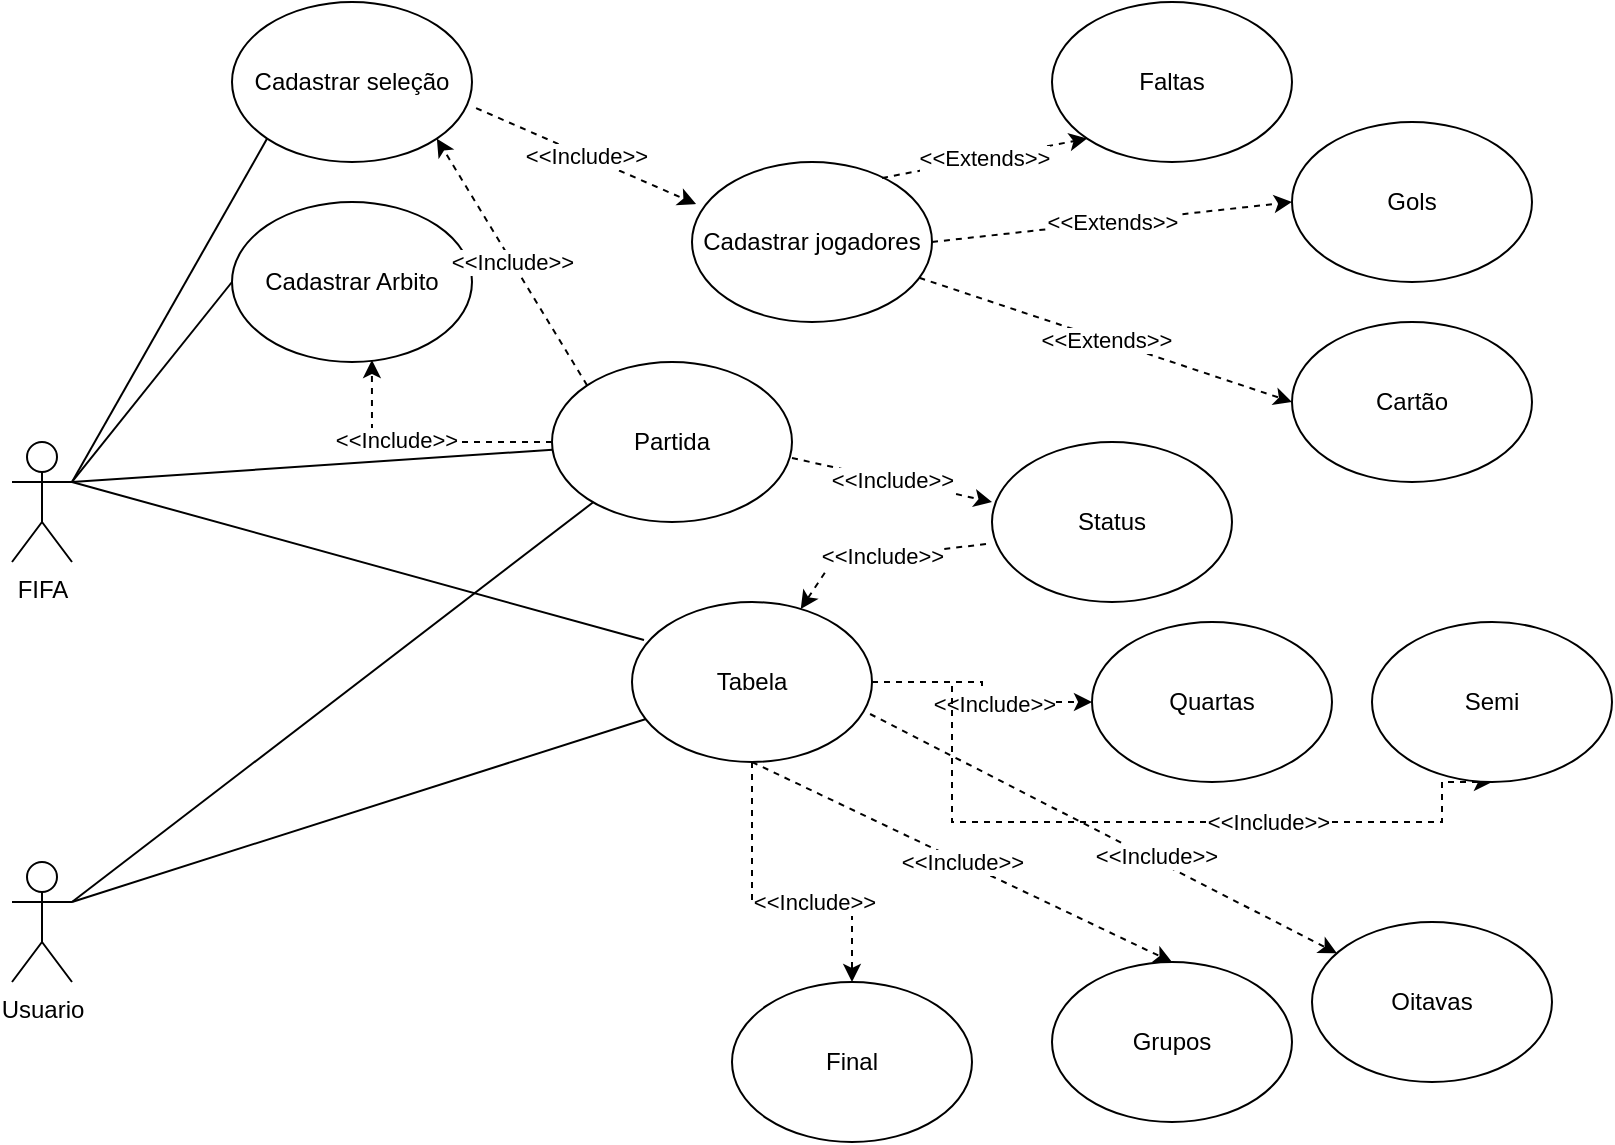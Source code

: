 <mxfile version="20.5.1" type="google"><diagram id="mRHMPRDFo1dgnKeVpDL2" name="Página-1"><mxGraphModel grid="1" page="1" gridSize="10" guides="1" tooltips="1" connect="1" arrows="1" fold="1" pageScale="1" pageWidth="827" pageHeight="1169" math="0" shadow="0"><root><mxCell id="0"/><mxCell id="1" parent="0"/><mxCell id="S8Q1u4FUnDY8rajMB2xB-1" value="FIFA" style="shape=umlActor;verticalLabelPosition=bottom;verticalAlign=top;html=1;outlineConnect=0;" vertex="1" parent="1"><mxGeometry x="10" y="220" width="30" height="60" as="geometry"/></mxCell><mxCell id="S8Q1u4FUnDY8rajMB2xB-2" value="Cadastrar seleção" style="ellipse;whiteSpace=wrap;html=1;" vertex="1" parent="1"><mxGeometry x="120" width="120" height="80" as="geometry"/></mxCell><mxCell id="S8Q1u4FUnDY8rajMB2xB-3" value="Cadastrar jogadores" style="ellipse;whiteSpace=wrap;html=1;" vertex="1" parent="1"><mxGeometry x="350" y="80" width="120" height="80" as="geometry"/></mxCell><mxCell id="S8Q1u4FUnDY8rajMB2xB-4" value="Faltas" style="ellipse;whiteSpace=wrap;html=1;" vertex="1" parent="1"><mxGeometry x="530" width="120" height="80" as="geometry"/></mxCell><mxCell id="S8Q1u4FUnDY8rajMB2xB-5" value="Gols" style="ellipse;whiteSpace=wrap;html=1;" vertex="1" parent="1"><mxGeometry x="650" y="60" width="120" height="80" as="geometry"/></mxCell><mxCell id="S8Q1u4FUnDY8rajMB2xB-6" value="Cartão" style="ellipse;whiteSpace=wrap;html=1;" vertex="1" parent="1"><mxGeometry x="650" y="160" width="120" height="80" as="geometry"/></mxCell><mxCell id="S8Q1u4FUnDY8rajMB2xB-7" value="" style="endArrow=none;html=1;rounded=0;exitX=1;exitY=0.333;exitDx=0;exitDy=0;exitPerimeter=0;entryX=0;entryY=1;entryDx=0;entryDy=0;" edge="1" parent="1" source="S8Q1u4FUnDY8rajMB2xB-1" target="S8Q1u4FUnDY8rajMB2xB-2"><mxGeometry width="50" height="50" relative="1" as="geometry"><mxPoint x="390" y="280" as="sourcePoint"/><mxPoint x="440" y="230" as="targetPoint"/></mxGeometry></mxCell><mxCell id="S8Q1u4FUnDY8rajMB2xB-8" value="" style="endArrow=classic;html=1;rounded=0;exitX=1.017;exitY=0.663;exitDx=0;exitDy=0;exitPerimeter=0;entryX=0.017;entryY=0.263;entryDx=0;entryDy=0;entryPerimeter=0;dashed=1;" edge="1" parent="1" source="S8Q1u4FUnDY8rajMB2xB-2" target="S8Q1u4FUnDY8rajMB2xB-3"><mxGeometry relative="1" as="geometry"><mxPoint x="360" y="250" as="sourcePoint"/><mxPoint x="460" y="250" as="targetPoint"/></mxGeometry></mxCell><mxCell id="S8Q1u4FUnDY8rajMB2xB-9" value="&amp;lt;&amp;lt;Include&amp;gt;&amp;gt;" style="edgeLabel;resizable=0;html=1;align=center;verticalAlign=middle;" connectable="0" vertex="1" parent="S8Q1u4FUnDY8rajMB2xB-8"><mxGeometry relative="1" as="geometry"/></mxCell><mxCell id="S8Q1u4FUnDY8rajMB2xB-15" value="" style="endArrow=classic;html=1;rounded=0;dashed=1;entryX=0;entryY=1;entryDx=0;entryDy=0;exitX=0.792;exitY=0.1;exitDx=0;exitDy=0;exitPerimeter=0;" edge="1" parent="1" source="S8Q1u4FUnDY8rajMB2xB-3" target="S8Q1u4FUnDY8rajMB2xB-4"><mxGeometry relative="1" as="geometry"><mxPoint x="360" y="250" as="sourcePoint"/><mxPoint x="460" y="250" as="targetPoint"/></mxGeometry></mxCell><mxCell id="S8Q1u4FUnDY8rajMB2xB-16" value="&amp;lt;&amp;lt;Extends&amp;gt;&amp;gt;" style="edgeLabel;resizable=0;html=1;align=center;verticalAlign=middle;" connectable="0" vertex="1" parent="S8Q1u4FUnDY8rajMB2xB-15"><mxGeometry relative="1" as="geometry"/></mxCell><mxCell id="S8Q1u4FUnDY8rajMB2xB-17" value="" style="endArrow=classic;html=1;rounded=0;dashed=1;entryX=0;entryY=0.5;entryDx=0;entryDy=0;exitX=1;exitY=0.5;exitDx=0;exitDy=0;" edge="1" parent="1" source="S8Q1u4FUnDY8rajMB2xB-3" target="S8Q1u4FUnDY8rajMB2xB-5"><mxGeometry relative="1" as="geometry"><mxPoint x="360" y="250" as="sourcePoint"/><mxPoint x="460" y="250" as="targetPoint"/></mxGeometry></mxCell><mxCell id="S8Q1u4FUnDY8rajMB2xB-18" value="&amp;lt;&amp;lt;Extends&amp;gt;&amp;gt;" style="edgeLabel;resizable=0;html=1;align=center;verticalAlign=middle;" connectable="0" vertex="1" parent="S8Q1u4FUnDY8rajMB2xB-17"><mxGeometry relative="1" as="geometry"/></mxCell><mxCell id="S8Q1u4FUnDY8rajMB2xB-19" value="" style="endArrow=classic;html=1;rounded=0;dashed=1;entryX=0;entryY=0.5;entryDx=0;entryDy=0;" edge="1" parent="1" source="S8Q1u4FUnDY8rajMB2xB-3" target="S8Q1u4FUnDY8rajMB2xB-6"><mxGeometry relative="1" as="geometry"><mxPoint x="360" y="250" as="sourcePoint"/><mxPoint x="460" y="250" as="targetPoint"/></mxGeometry></mxCell><mxCell id="S8Q1u4FUnDY8rajMB2xB-20" value="&amp;lt;&amp;lt;Extends&amp;gt;&amp;gt;" style="edgeLabel;resizable=0;html=1;align=center;verticalAlign=middle;" connectable="0" vertex="1" parent="S8Q1u4FUnDY8rajMB2xB-19"><mxGeometry relative="1" as="geometry"/></mxCell><mxCell id="S8Q1u4FUnDY8rajMB2xB-21" value="Cadastrar Arbito" style="ellipse;whiteSpace=wrap;html=1;" vertex="1" parent="1"><mxGeometry x="120" y="100" width="120" height="80" as="geometry"/></mxCell><mxCell id="S8Q1u4FUnDY8rajMB2xB-22" value="" style="endArrow=none;html=1;rounded=0;exitX=1;exitY=0.333;exitDx=0;exitDy=0;exitPerimeter=0;entryX=0;entryY=0.5;entryDx=0;entryDy=0;" edge="1" parent="1" source="S8Q1u4FUnDY8rajMB2xB-1" target="S8Q1u4FUnDY8rajMB2xB-21"><mxGeometry width="50" height="50" relative="1" as="geometry"><mxPoint x="390" y="280" as="sourcePoint"/><mxPoint x="440" y="230" as="targetPoint"/></mxGeometry></mxCell><mxCell id="S8Q1u4FUnDY8rajMB2xB-29" style="edgeStyle=orthogonalEdgeStyle;rounded=0;orthogonalLoop=1;jettySize=auto;html=1;entryX=0.583;entryY=0.988;entryDx=0;entryDy=0;entryPerimeter=0;dashed=1;" edge="1" parent="1" source="S8Q1u4FUnDY8rajMB2xB-23" target="S8Q1u4FUnDY8rajMB2xB-21"><mxGeometry relative="1" as="geometry"/></mxCell><mxCell id="S8Q1u4FUnDY8rajMB2xB-30" value="&amp;lt;&amp;lt;Include&amp;gt;&amp;gt;" style="edgeLabel;html=1;align=center;verticalAlign=middle;resizable=0;points=[];" connectable="0" vertex="1" parent="S8Q1u4FUnDY8rajMB2xB-29"><mxGeometry x="0.191" y="-1" relative="1" as="geometry"><mxPoint as="offset"/></mxGeometry></mxCell><mxCell id="S8Q1u4FUnDY8rajMB2xB-23" value="Partida" style="ellipse;whiteSpace=wrap;html=1;" vertex="1" parent="1"><mxGeometry x="280" y="180" width="120" height="80" as="geometry"/></mxCell><mxCell id="S8Q1u4FUnDY8rajMB2xB-24" value="" style="endArrow=classic;html=1;rounded=0;exitX=0;exitY=0;exitDx=0;exitDy=0;entryX=1;entryY=1;entryDx=0;entryDy=0;dashed=1;" edge="1" parent="1" source="S8Q1u4FUnDY8rajMB2xB-23" target="S8Q1u4FUnDY8rajMB2xB-2"><mxGeometry relative="1" as="geometry"><mxPoint x="360" y="250" as="sourcePoint"/><mxPoint x="460" y="250" as="targetPoint"/></mxGeometry></mxCell><mxCell id="S8Q1u4FUnDY8rajMB2xB-25" value="&amp;lt;&amp;lt;Include&amp;gt;&amp;gt;" style="edgeLabel;resizable=0;html=1;align=center;verticalAlign=middle;" connectable="0" vertex="1" parent="S8Q1u4FUnDY8rajMB2xB-24"><mxGeometry relative="1" as="geometry"/></mxCell><mxCell id="S8Q1u4FUnDY8rajMB2xB-31" value="Grupos" style="ellipse;whiteSpace=wrap;html=1;" vertex="1" parent="1"><mxGeometry x="530" y="480" width="120" height="80" as="geometry"/></mxCell><mxCell id="S8Q1u4FUnDY8rajMB2xB-46" style="edgeStyle=orthogonalEdgeStyle;rounded=0;orthogonalLoop=1;jettySize=auto;html=1;entryX=0;entryY=0.5;entryDx=0;entryDy=0;dashed=1;" edge="1" parent="1" source="S8Q1u4FUnDY8rajMB2xB-32" target="S8Q1u4FUnDY8rajMB2xB-45"><mxGeometry relative="1" as="geometry"/></mxCell><mxCell id="S8Q1u4FUnDY8rajMB2xB-47" value="&amp;lt;&amp;lt;Include&amp;gt;&amp;gt;" style="edgeLabel;html=1;align=center;verticalAlign=middle;resizable=0;points=[];" connectable="0" vertex="1" parent="S8Q1u4FUnDY8rajMB2xB-46"><mxGeometry x="0.182" y="-1" relative="1" as="geometry"><mxPoint as="offset"/></mxGeometry></mxCell><mxCell id="S8Q1u4FUnDY8rajMB2xB-49" style="edgeStyle=orthogonalEdgeStyle;rounded=0;orthogonalLoop=1;jettySize=auto;html=1;dashed=1;entryX=0.5;entryY=1;entryDx=0;entryDy=0;" edge="1" parent="1" source="S8Q1u4FUnDY8rajMB2xB-32" target="S8Q1u4FUnDY8rajMB2xB-48"><mxGeometry relative="1" as="geometry"><Array as="points"><mxPoint x="480" y="340"/><mxPoint x="480" y="410"/><mxPoint x="725" y="410"/><mxPoint x="725" y="390"/></Array></mxGeometry></mxCell><mxCell id="S8Q1u4FUnDY8rajMB2xB-50" value="&amp;lt;&amp;lt;Include&amp;gt;&amp;gt;" style="edgeLabel;html=1;align=center;verticalAlign=middle;resizable=0;points=[];" connectable="0" vertex="1" parent="S8Q1u4FUnDY8rajMB2xB-49"><mxGeometry x="0.341" relative="1" as="geometry"><mxPoint as="offset"/></mxGeometry></mxCell><mxCell id="S8Q1u4FUnDY8rajMB2xB-52" style="edgeStyle=orthogonalEdgeStyle;rounded=0;orthogonalLoop=1;jettySize=auto;html=1;dashed=1;" edge="1" parent="1" source="S8Q1u4FUnDY8rajMB2xB-32" target="S8Q1u4FUnDY8rajMB2xB-51"><mxGeometry relative="1" as="geometry"><Array as="points"><mxPoint x="380" y="450"/><mxPoint x="430" y="450"/></Array></mxGeometry></mxCell><mxCell id="S8Q1u4FUnDY8rajMB2xB-53" value="&amp;lt;&amp;lt;Include&amp;gt;&amp;gt;" style="edgeLabel;html=1;align=center;verticalAlign=middle;resizable=0;points=[];" connectable="0" vertex="1" parent="S8Q1u4FUnDY8rajMB2xB-52"><mxGeometry x="0.262" relative="1" as="geometry"><mxPoint as="offset"/></mxGeometry></mxCell><mxCell id="S8Q1u4FUnDY8rajMB2xB-32" value="Tabela" style="ellipse;whiteSpace=wrap;html=1;" vertex="1" parent="1"><mxGeometry x="320" y="300" width="120" height="80" as="geometry"/></mxCell><mxCell id="S8Q1u4FUnDY8rajMB2xB-33" value="" style="endArrow=none;html=1;rounded=0;exitX=1;exitY=0.333;exitDx=0;exitDy=0;exitPerimeter=0;entryX=0.05;entryY=0.238;entryDx=0;entryDy=0;entryPerimeter=0;" edge="1" parent="1" source="S8Q1u4FUnDY8rajMB2xB-1" target="S8Q1u4FUnDY8rajMB2xB-32"><mxGeometry width="50" height="50" relative="1" as="geometry"><mxPoint x="390" y="280" as="sourcePoint"/><mxPoint x="440" y="230" as="targetPoint"/></mxGeometry></mxCell><mxCell id="S8Q1u4FUnDY8rajMB2xB-34" value="Status" style="ellipse;whiteSpace=wrap;html=1;" vertex="1" parent="1"><mxGeometry x="500" y="220" width="120" height="80" as="geometry"/></mxCell><mxCell id="S8Q1u4FUnDY8rajMB2xB-35" value="" style="endArrow=classic;html=1;rounded=0;exitX=1;exitY=0.6;exitDx=0;exitDy=0;exitPerimeter=0;entryX=0;entryY=0.375;entryDx=0;entryDy=0;entryPerimeter=0;dashed=1;" edge="1" parent="1" source="S8Q1u4FUnDY8rajMB2xB-23" target="S8Q1u4FUnDY8rajMB2xB-34"><mxGeometry relative="1" as="geometry"><mxPoint x="360" y="330" as="sourcePoint"/><mxPoint x="460" y="330" as="targetPoint"/></mxGeometry></mxCell><mxCell id="S8Q1u4FUnDY8rajMB2xB-36" value="&amp;lt;&amp;lt;Include&amp;gt;&amp;gt;" style="edgeLabel;resizable=0;html=1;align=center;verticalAlign=middle;" connectable="0" vertex="1" parent="S8Q1u4FUnDY8rajMB2xB-35"><mxGeometry relative="1" as="geometry"/></mxCell><mxCell id="S8Q1u4FUnDY8rajMB2xB-37" value="" style="endArrow=classic;html=1;rounded=0;dashed=1;exitX=-0.025;exitY=0.638;exitDx=0;exitDy=0;exitPerimeter=0;" edge="1" parent="1" source="S8Q1u4FUnDY8rajMB2xB-34" target="S8Q1u4FUnDY8rajMB2xB-32"><mxGeometry relative="1" as="geometry"><mxPoint x="360" y="330" as="sourcePoint"/><mxPoint x="460" y="330" as="targetPoint"/><Array as="points"><mxPoint x="420" y="280"/></Array></mxGeometry></mxCell><mxCell id="S8Q1u4FUnDY8rajMB2xB-38" value="&amp;lt;&amp;lt;Include&amp;gt;&amp;gt;" style="edgeLabel;resizable=0;html=1;align=center;verticalAlign=middle;" connectable="0" vertex="1" parent="S8Q1u4FUnDY8rajMB2xB-37"><mxGeometry relative="1" as="geometry"/></mxCell><mxCell id="S8Q1u4FUnDY8rajMB2xB-39" value="" style="endArrow=classic;html=1;rounded=0;dashed=1;entryX=0.5;entryY=0;entryDx=0;entryDy=0;exitX=0.5;exitY=1;exitDx=0;exitDy=0;" edge="1" parent="1" source="S8Q1u4FUnDY8rajMB2xB-32" target="S8Q1u4FUnDY8rajMB2xB-31"><mxGeometry relative="1" as="geometry"><mxPoint x="360" y="330" as="sourcePoint"/><mxPoint x="460" y="330" as="targetPoint"/></mxGeometry></mxCell><mxCell id="S8Q1u4FUnDY8rajMB2xB-40" value="&amp;lt;&amp;lt;Include&amp;gt;&amp;gt;" style="edgeLabel;resizable=0;html=1;align=center;verticalAlign=middle;" connectable="0" vertex="1" parent="S8Q1u4FUnDY8rajMB2xB-39"><mxGeometry relative="1" as="geometry"/></mxCell><mxCell id="S8Q1u4FUnDY8rajMB2xB-41" value="Oitavas" style="ellipse;whiteSpace=wrap;html=1;" vertex="1" parent="1"><mxGeometry x="660" y="460" width="120" height="80" as="geometry"/></mxCell><mxCell id="S8Q1u4FUnDY8rajMB2xB-42" value="" style="endArrow=classic;html=1;rounded=0;dashed=1;exitX=0.992;exitY=0.7;exitDx=0;exitDy=0;exitPerimeter=0;" edge="1" parent="1" source="S8Q1u4FUnDY8rajMB2xB-32" target="S8Q1u4FUnDY8rajMB2xB-41"><mxGeometry relative="1" as="geometry"><mxPoint x="360" y="330" as="sourcePoint"/><mxPoint x="460" y="330" as="targetPoint"/></mxGeometry></mxCell><mxCell id="S8Q1u4FUnDY8rajMB2xB-44" value="&amp;lt;&amp;lt;Include&amp;gt;&amp;gt;" style="edgeLabel;html=1;align=center;verticalAlign=middle;resizable=0;points=[];" connectable="0" vertex="1" parent="S8Q1u4FUnDY8rajMB2xB-42"><mxGeometry x="0.218" y="1" relative="1" as="geometry"><mxPoint y="-1" as="offset"/></mxGeometry></mxCell><mxCell id="S8Q1u4FUnDY8rajMB2xB-45" value="Quartas" style="ellipse;whiteSpace=wrap;html=1;" vertex="1" parent="1"><mxGeometry x="550" y="310" width="120" height="80" as="geometry"/></mxCell><mxCell id="S8Q1u4FUnDY8rajMB2xB-48" value="Semi" style="ellipse;whiteSpace=wrap;html=1;" vertex="1" parent="1"><mxGeometry x="690" y="310" width="120" height="80" as="geometry"/></mxCell><mxCell id="S8Q1u4FUnDY8rajMB2xB-51" value="Final" style="ellipse;whiteSpace=wrap;html=1;" vertex="1" parent="1"><mxGeometry x="370" y="490" width="120" height="80" as="geometry"/></mxCell><mxCell id="otR1RdAhI1pgH7okdj_C-1" value="" style="endArrow=none;html=1;rounded=0;exitX=1;exitY=0.333;exitDx=0;exitDy=0;exitPerimeter=0;" edge="1" parent="1" source="S8Q1u4FUnDY8rajMB2xB-1" target="S8Q1u4FUnDY8rajMB2xB-23"><mxGeometry width="50" height="50" relative="1" as="geometry"><mxPoint x="70" y="245" as="sourcePoint"/><mxPoint x="290" y="230" as="targetPoint"/></mxGeometry></mxCell><mxCell id="otR1RdAhI1pgH7okdj_C-2" value="Usuario" style="shape=umlActor;verticalLabelPosition=bottom;verticalAlign=top;html=1;outlineConnect=0;" vertex="1" parent="1"><mxGeometry x="10" y="430" width="30" height="60" as="geometry"/></mxCell><mxCell id="otR1RdAhI1pgH7okdj_C-3" value="" style="endArrow=none;html=1;rounded=0;exitX=1;exitY=0.333;exitDx=0;exitDy=0;exitPerimeter=0;entryX=0.055;entryY=0.733;entryDx=0;entryDy=0;entryPerimeter=0;" edge="1" parent="1" source="otR1RdAhI1pgH7okdj_C-2" target="S8Q1u4FUnDY8rajMB2xB-32"><mxGeometry width="50" height="50" relative="1" as="geometry"><mxPoint x="400" y="560" as="sourcePoint"/><mxPoint x="450" y="510" as="targetPoint"/></mxGeometry></mxCell><mxCell id="otR1RdAhI1pgH7okdj_C-4" value="" style="endArrow=none;html=1;rounded=0;exitX=1;exitY=0.333;exitDx=0;exitDy=0;exitPerimeter=0;" edge="1" parent="1" source="otR1RdAhI1pgH7okdj_C-2" target="S8Q1u4FUnDY8rajMB2xB-23"><mxGeometry width="50" height="50" relative="1" as="geometry"><mxPoint x="370" y="320" as="sourcePoint"/><mxPoint x="420" y="270" as="targetPoint"/></mxGeometry></mxCell></root></mxGraphModel></diagram></mxfile>